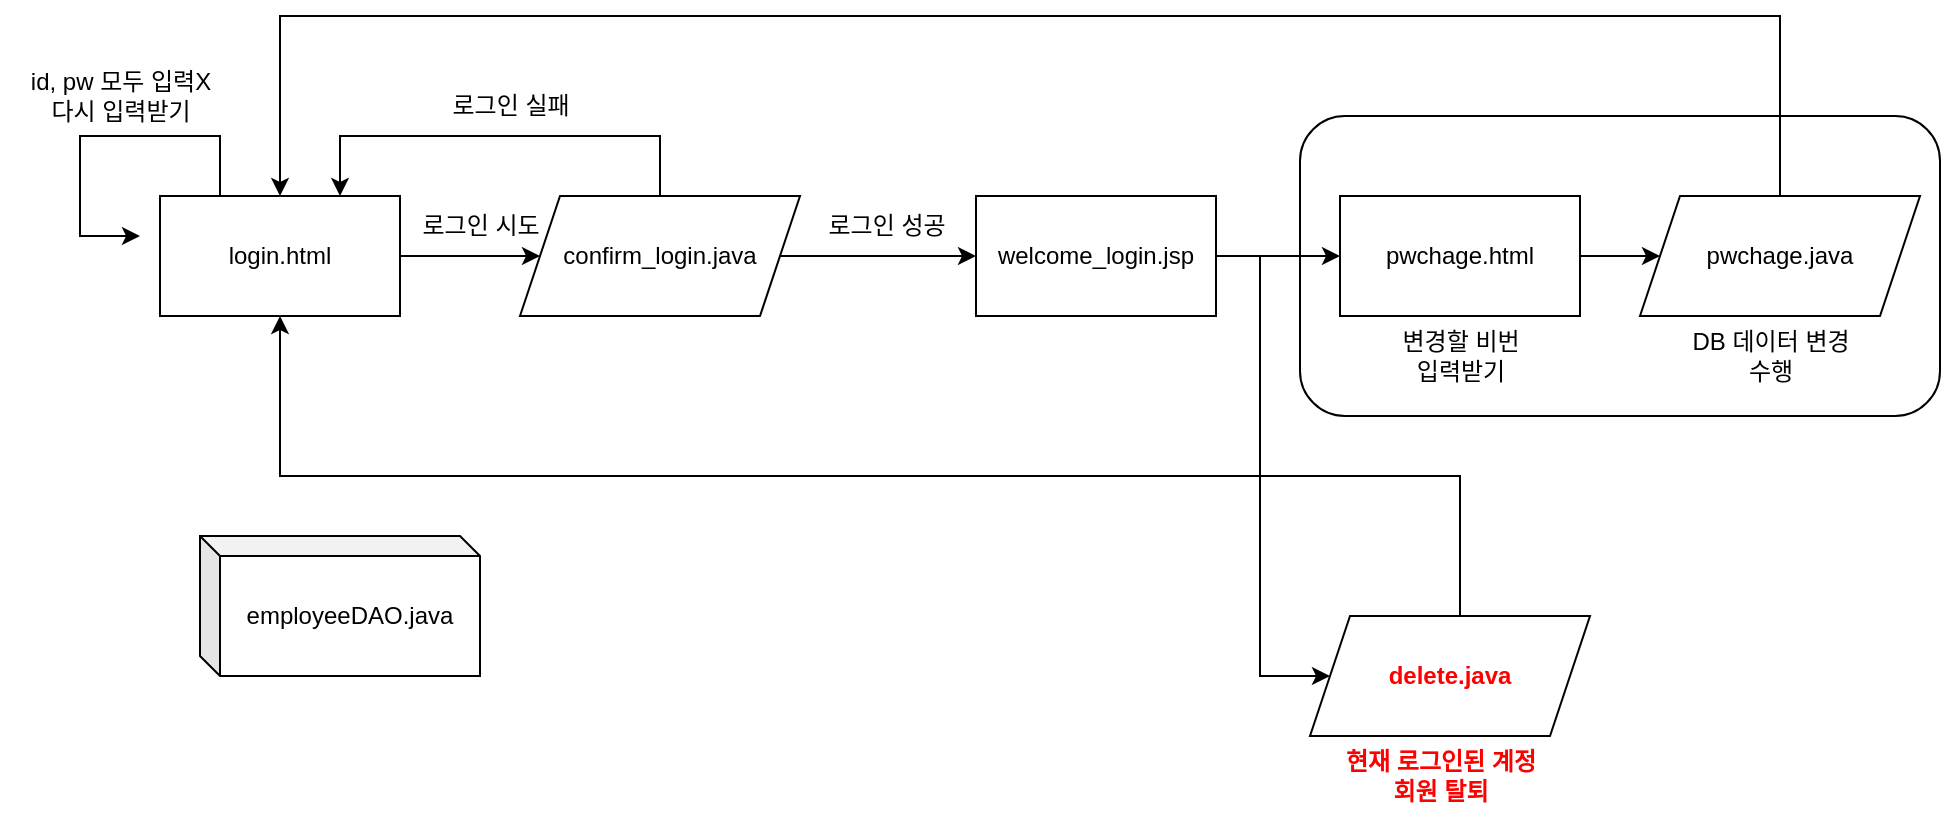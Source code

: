 <mxfile version="20.8.16" type="device"><diagram name="페이지-1" id="X-mQ5DvBZfli6UN9WLFA"><mxGraphModel dx="1844" dy="515" grid="1" gridSize="10" guides="1" tooltips="1" connect="1" arrows="1" fold="1" page="1" pageScale="1" pageWidth="827" pageHeight="1169" math="0" shadow="0"><root><mxCell id="0"/><mxCell id="1" parent="0"/><mxCell id="2K4mgQj7FZi7yg-ylSVi-4" style="edgeStyle=orthogonalEdgeStyle;rounded=0;orthogonalLoop=1;jettySize=auto;html=1;exitX=1;exitY=0.5;exitDx=0;exitDy=0;" parent="1" source="2K4mgQj7FZi7yg-ylSVi-1" target="2K4mgQj7FZi7yg-ylSVi-3" edge="1"><mxGeometry relative="1" as="geometry"/></mxCell><mxCell id="v0Di5wvnjv7XVkik3j-I-7" style="edgeStyle=orthogonalEdgeStyle;rounded=0;orthogonalLoop=1;jettySize=auto;html=1;exitX=0.25;exitY=0;exitDx=0;exitDy=0;" edge="1" parent="1" source="2K4mgQj7FZi7yg-ylSVi-1"><mxGeometry relative="1" as="geometry"><mxPoint x="40" y="310" as="targetPoint"/><Array as="points"><mxPoint x="80" y="260"/><mxPoint x="10" y="260"/><mxPoint x="10" y="310"/></Array></mxGeometry></mxCell><mxCell id="2K4mgQj7FZi7yg-ylSVi-1" value="login.html" style="rounded=0;whiteSpace=wrap;html=1;" parent="1" vertex="1"><mxGeometry x="50" y="290" width="120" height="60" as="geometry"/></mxCell><mxCell id="2K4mgQj7FZi7yg-ylSVi-10" style="edgeStyle=orthogonalEdgeStyle;rounded=0;orthogonalLoop=1;jettySize=auto;html=1;exitX=1;exitY=0.5;exitDx=0;exitDy=0;entryX=0;entryY=0.5;entryDx=0;entryDy=0;" parent="1" source="2K4mgQj7FZi7yg-ylSVi-3" target="2K4mgQj7FZi7yg-ylSVi-9" edge="1"><mxGeometry relative="1" as="geometry"/></mxCell><mxCell id="2K4mgQj7FZi7yg-ylSVi-13" style="edgeStyle=orthogonalEdgeStyle;rounded=0;orthogonalLoop=1;jettySize=auto;html=1;exitX=0.5;exitY=0;exitDx=0;exitDy=0;entryX=0.75;entryY=0;entryDx=0;entryDy=0;" parent="1" source="2K4mgQj7FZi7yg-ylSVi-3" target="2K4mgQj7FZi7yg-ylSVi-1" edge="1"><mxGeometry relative="1" as="geometry"><Array as="points"><mxPoint x="300" y="260"/><mxPoint x="140" y="260"/></Array></mxGeometry></mxCell><mxCell id="2K4mgQj7FZi7yg-ylSVi-3" value="confirm_login.java" style="shape=parallelogram;perimeter=parallelogramPerimeter;whiteSpace=wrap;html=1;fixedSize=1;" parent="1" vertex="1"><mxGeometry x="230" y="290" width="140" height="60" as="geometry"/></mxCell><mxCell id="2K4mgQj7FZi7yg-ylSVi-7" value="employeeDAO.java" style="shape=cube;whiteSpace=wrap;html=1;boundedLbl=1;backgroundOutline=1;darkOpacity=0.05;darkOpacity2=0.1;size=10;" parent="1" vertex="1"><mxGeometry x="70" y="460" width="140" height="70" as="geometry"/></mxCell><mxCell id="v0Di5wvnjv7XVkik3j-I-4" style="edgeStyle=orthogonalEdgeStyle;rounded=0;orthogonalLoop=1;jettySize=auto;html=1;exitX=1;exitY=0.5;exitDx=0;exitDy=0;entryX=0;entryY=0.5;entryDx=0;entryDy=0;" edge="1" parent="1" source="2K4mgQj7FZi7yg-ylSVi-9" target="v0Di5wvnjv7XVkik3j-I-2"><mxGeometry relative="1" as="geometry"/></mxCell><mxCell id="v0Di5wvnjv7XVkik3j-I-13" style="edgeStyle=orthogonalEdgeStyle;rounded=0;orthogonalLoop=1;jettySize=auto;html=1;exitX=1;exitY=0.5;exitDx=0;exitDy=0;entryX=0;entryY=0.5;entryDx=0;entryDy=0;" edge="1" parent="1" source="2K4mgQj7FZi7yg-ylSVi-9" target="v0Di5wvnjv7XVkik3j-I-12"><mxGeometry relative="1" as="geometry"><Array as="points"><mxPoint x="600" y="320"/><mxPoint x="600" y="530"/></Array></mxGeometry></mxCell><mxCell id="2K4mgQj7FZi7yg-ylSVi-9" value="welcome_login.jsp" style="rounded=0;whiteSpace=wrap;html=1;" parent="1" vertex="1"><mxGeometry x="458" y="290" width="120" height="60" as="geometry"/></mxCell><mxCell id="2K4mgQj7FZi7yg-ylSVi-11" value="로그인 시도" style="text;html=1;align=center;verticalAlign=middle;resizable=0;points=[];autosize=1;strokeColor=none;fillColor=none;" parent="1" vertex="1"><mxGeometry x="165" y="290" width="90" height="30" as="geometry"/></mxCell><mxCell id="2K4mgQj7FZi7yg-ylSVi-12" value="로그인 성공" style="text;html=1;align=center;verticalAlign=middle;resizable=0;points=[];autosize=1;strokeColor=none;fillColor=none;" parent="1" vertex="1"><mxGeometry x="368" y="290" width="90" height="30" as="geometry"/></mxCell><mxCell id="2K4mgQj7FZi7yg-ylSVi-14" value="로그인 실패" style="text;html=1;align=center;verticalAlign=middle;resizable=0;points=[];autosize=1;strokeColor=none;fillColor=none;" parent="1" vertex="1"><mxGeometry x="180" y="230" width="90" height="30" as="geometry"/></mxCell><mxCell id="v0Di5wvnjv7XVkik3j-I-1" value="" style="rounded=1;whiteSpace=wrap;html=1;fillColor=none;" vertex="1" parent="1"><mxGeometry x="620" y="250" width="320" height="150" as="geometry"/></mxCell><mxCell id="v0Di5wvnjv7XVkik3j-I-5" style="edgeStyle=orthogonalEdgeStyle;rounded=0;orthogonalLoop=1;jettySize=auto;html=1;exitX=1;exitY=0.5;exitDx=0;exitDy=0;entryX=0;entryY=0.5;entryDx=0;entryDy=0;" edge="1" parent="1" source="v0Di5wvnjv7XVkik3j-I-2" target="v0Di5wvnjv7XVkik3j-I-3"><mxGeometry relative="1" as="geometry"/></mxCell><mxCell id="v0Di5wvnjv7XVkik3j-I-2" value="pwchage.html" style="rounded=0;whiteSpace=wrap;html=1;" vertex="1" parent="1"><mxGeometry x="640" y="290" width="120" height="60" as="geometry"/></mxCell><mxCell id="v0Di5wvnjv7XVkik3j-I-6" style="edgeStyle=orthogonalEdgeStyle;rounded=0;orthogonalLoop=1;jettySize=auto;html=1;exitX=0.5;exitY=0;exitDx=0;exitDy=0;entryX=0.5;entryY=0;entryDx=0;entryDy=0;" edge="1" parent="1" source="v0Di5wvnjv7XVkik3j-I-3" target="2K4mgQj7FZi7yg-ylSVi-1"><mxGeometry relative="1" as="geometry"><Array as="points"><mxPoint x="860" y="200"/><mxPoint x="110" y="200"/></Array></mxGeometry></mxCell><mxCell id="v0Di5wvnjv7XVkik3j-I-3" value="pwchage.java" style="shape=parallelogram;perimeter=parallelogramPerimeter;whiteSpace=wrap;html=1;fixedSize=1;" vertex="1" parent="1"><mxGeometry x="790" y="290" width="140" height="60" as="geometry"/></mxCell><mxCell id="v0Di5wvnjv7XVkik3j-I-8" value="id, pw 모두 입력X&lt;br&gt;다시 입력받기" style="text;html=1;align=center;verticalAlign=middle;resizable=0;points=[];autosize=1;strokeColor=none;fillColor=none;" vertex="1" parent="1"><mxGeometry x="-30" y="220" width="120" height="40" as="geometry"/></mxCell><mxCell id="v0Di5wvnjv7XVkik3j-I-9" value="변경할 비번&lt;br&gt;입력받기" style="text;html=1;align=center;verticalAlign=middle;resizable=0;points=[];autosize=1;strokeColor=none;fillColor=none;" vertex="1" parent="1"><mxGeometry x="655" y="350" width="90" height="40" as="geometry"/></mxCell><mxCell id="v0Di5wvnjv7XVkik3j-I-10" value="DB 데이터 변경&lt;br&gt;수행" style="text;html=1;align=center;verticalAlign=middle;resizable=0;points=[];autosize=1;strokeColor=none;fillColor=none;" vertex="1" parent="1"><mxGeometry x="800" y="350" width="110" height="40" as="geometry"/></mxCell><mxCell id="v0Di5wvnjv7XVkik3j-I-15" style="edgeStyle=orthogonalEdgeStyle;rounded=0;orthogonalLoop=1;jettySize=auto;html=1;exitX=0.5;exitY=0;exitDx=0;exitDy=0;entryX=0.5;entryY=1;entryDx=0;entryDy=0;" edge="1" parent="1" source="v0Di5wvnjv7XVkik3j-I-12" target="2K4mgQj7FZi7yg-ylSVi-1"><mxGeometry relative="1" as="geometry"><Array as="points"><mxPoint x="700" y="500"/><mxPoint x="700" y="430"/><mxPoint x="110" y="430"/></Array></mxGeometry></mxCell><mxCell id="v0Di5wvnjv7XVkik3j-I-12" value="&lt;font color=&quot;#ff0000&quot;&gt;&lt;b&gt;delete.java&lt;/b&gt;&lt;/font&gt;" style="shape=parallelogram;perimeter=parallelogramPerimeter;whiteSpace=wrap;html=1;fixedSize=1;" vertex="1" parent="1"><mxGeometry x="625" y="500" width="140" height="60" as="geometry"/></mxCell><mxCell id="v0Di5wvnjv7XVkik3j-I-14" value="&lt;font color=&quot;#ff0000&quot;&gt;&lt;b&gt;현재 로그인된 계정&lt;br&gt;회원 탈퇴&lt;/b&gt;&lt;/font&gt;" style="text;html=1;align=center;verticalAlign=middle;resizable=0;points=[];autosize=1;strokeColor=none;fillColor=none;" vertex="1" parent="1"><mxGeometry x="625" y="560" width="130" height="40" as="geometry"/></mxCell></root></mxGraphModel></diagram></mxfile>